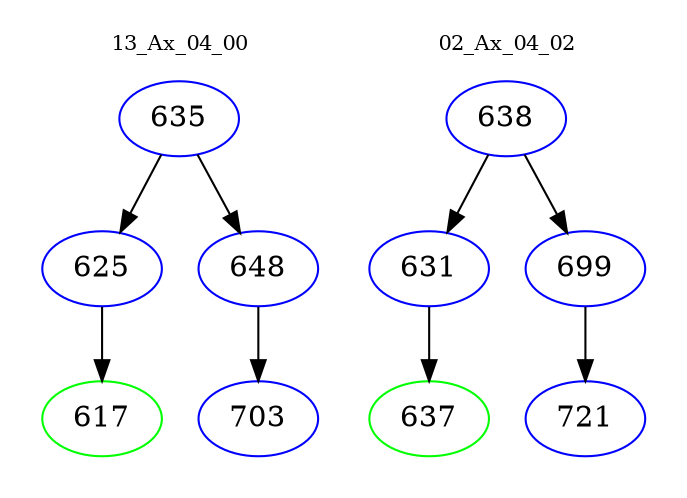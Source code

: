 digraph{
subgraph cluster_0 {
color = white
label = "13_Ax_04_00";
fontsize=10;
T0_635 [label="635", color="blue"]
T0_635 -> T0_625 [color="black"]
T0_625 [label="625", color="blue"]
T0_625 -> T0_617 [color="black"]
T0_617 [label="617", color="green"]
T0_635 -> T0_648 [color="black"]
T0_648 [label="648", color="blue"]
T0_648 -> T0_703 [color="black"]
T0_703 [label="703", color="blue"]
}
subgraph cluster_1 {
color = white
label = "02_Ax_04_02";
fontsize=10;
T1_638 [label="638", color="blue"]
T1_638 -> T1_631 [color="black"]
T1_631 [label="631", color="blue"]
T1_631 -> T1_637 [color="black"]
T1_637 [label="637", color="green"]
T1_638 -> T1_699 [color="black"]
T1_699 [label="699", color="blue"]
T1_699 -> T1_721 [color="black"]
T1_721 [label="721", color="blue"]
}
}

